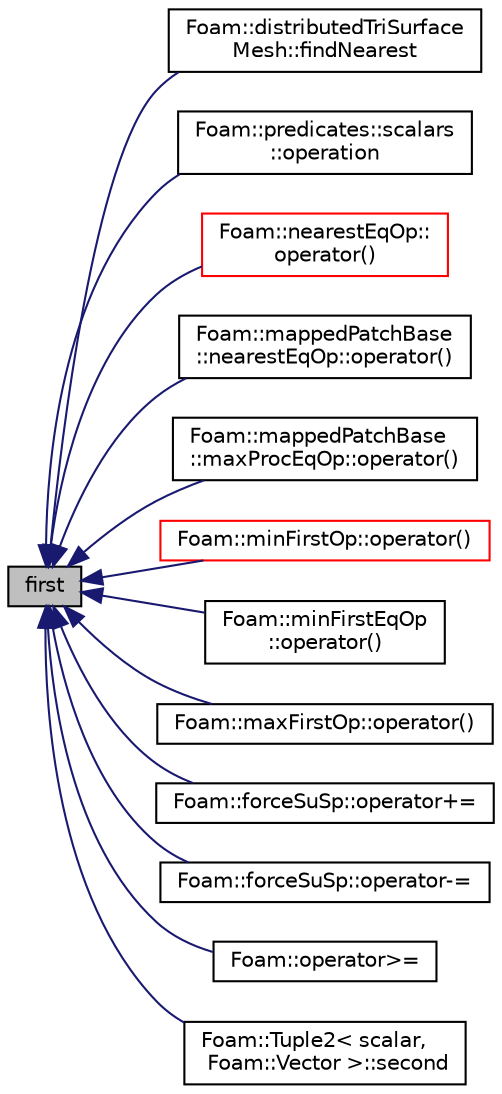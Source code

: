 digraph "first"
{
  bgcolor="transparent";
  edge [fontname="Helvetica",fontsize="10",labelfontname="Helvetica",labelfontsize="10"];
  node [fontname="Helvetica",fontsize="10",shape=record];
  rankdir="LR";
  Node1 [label="first",height=0.2,width=0.4,color="black", fillcolor="grey75", style="filled" fontcolor="black"];
  Node1 -> Node2 [dir="back",color="midnightblue",fontsize="10",style="solid",fontname="Helvetica"];
  Node2 [label="Foam::distributedTriSurface\lMesh::findNearest",height=0.2,width=0.4,color="black",URL="$classFoam_1_1distributedTriSurfaceMesh.html#ad64c821f48b189f0be09244ae2037fdc"];
  Node1 -> Node3 [dir="back",color="midnightblue",fontsize="10",style="solid",fontname="Helvetica"];
  Node3 [label="Foam::predicates::scalars\l::operation",height=0.2,width=0.4,color="black",URL="$classFoam_1_1predicates_1_1scalars.html#a1cc35c844d6856b384a0e6ab47800a4c",tooltip="Standard comparison method by (name, value) "];
  Node1 -> Node4 [dir="back",color="midnightblue",fontsize="10",style="solid",fontname="Helvetica"];
  Node4 [label="Foam::nearestEqOp::\loperator()",height=0.2,width=0.4,color="red",URL="$classFoam_1_1nearestEqOp.html#a45b941696c6dbb1cd69bfba13a5368cd"];
  Node1 -> Node5 [dir="back",color="midnightblue",fontsize="10",style="solid",fontname="Helvetica"];
  Node5 [label="Foam::mappedPatchBase\l::nearestEqOp::operator()",height=0.2,width=0.4,color="black",URL="$classFoam_1_1mappedPatchBase_1_1nearestEqOp.html#aca31c134b06f127a240af78f11932306"];
  Node1 -> Node6 [dir="back",color="midnightblue",fontsize="10",style="solid",fontname="Helvetica"];
  Node6 [label="Foam::mappedPatchBase\l::maxProcEqOp::operator()",height=0.2,width=0.4,color="black",URL="$classFoam_1_1mappedPatchBase_1_1maxProcEqOp.html#aca31c134b06f127a240af78f11932306"];
  Node1 -> Node7 [dir="back",color="midnightblue",fontsize="10",style="solid",fontname="Helvetica"];
  Node7 [label="Foam::minFirstOp::operator()",height=0.2,width=0.4,color="red",URL="$structFoam_1_1minFirstOp.html#a930f0579ee18f652b3779ff61cd1a51d"];
  Node1 -> Node8 [dir="back",color="midnightblue",fontsize="10",style="solid",fontname="Helvetica"];
  Node8 [label="Foam::minFirstEqOp\l::operator()",height=0.2,width=0.4,color="black",URL="$structFoam_1_1minFirstEqOp.html#a49ebd0ae765b9936027dfd77677faff2"];
  Node1 -> Node9 [dir="back",color="midnightblue",fontsize="10",style="solid",fontname="Helvetica"];
  Node9 [label="Foam::maxFirstOp::operator()",height=0.2,width=0.4,color="black",URL="$structFoam_1_1maxFirstOp.html#a38066be9937aa7348daae57379b1e385"];
  Node1 -> Node10 [dir="back",color="midnightblue",fontsize="10",style="solid",fontname="Helvetica"];
  Node10 [label="Foam::forceSuSp::operator+=",height=0.2,width=0.4,color="black",URL="$classFoam_1_1forceSuSp.html#aecdbf37eee622b01e457b4ec7c9c790a",tooltip="Addition. "];
  Node1 -> Node11 [dir="back",color="midnightblue",fontsize="10",style="solid",fontname="Helvetica"];
  Node11 [label="Foam::forceSuSp::operator-=",height=0.2,width=0.4,color="black",URL="$classFoam_1_1forceSuSp.html#a5f02310c32a7903251f864187b3ad016",tooltip="Subtraction. "];
  Node1 -> Node12 [dir="back",color="midnightblue",fontsize="10",style="solid",fontname="Helvetica"];
  Node12 [label="Foam::operator\>=",height=0.2,width=0.4,color="black",URL="$namespaceFoam.html#adbb3d8cb5aba143a4eff5985b6f157be"];
  Node1 -> Node13 [dir="back",color="midnightblue",fontsize="10",style="solid",fontname="Helvetica"];
  Node13 [label="Foam::Tuple2\< scalar,\l Foam::Vector \>::second",height=0.2,width=0.4,color="black",URL="$classFoam_1_1Tuple2.html#a31f66e04c322bd0e1110eb9c0a499ac0",tooltip="Return second. "];
}
